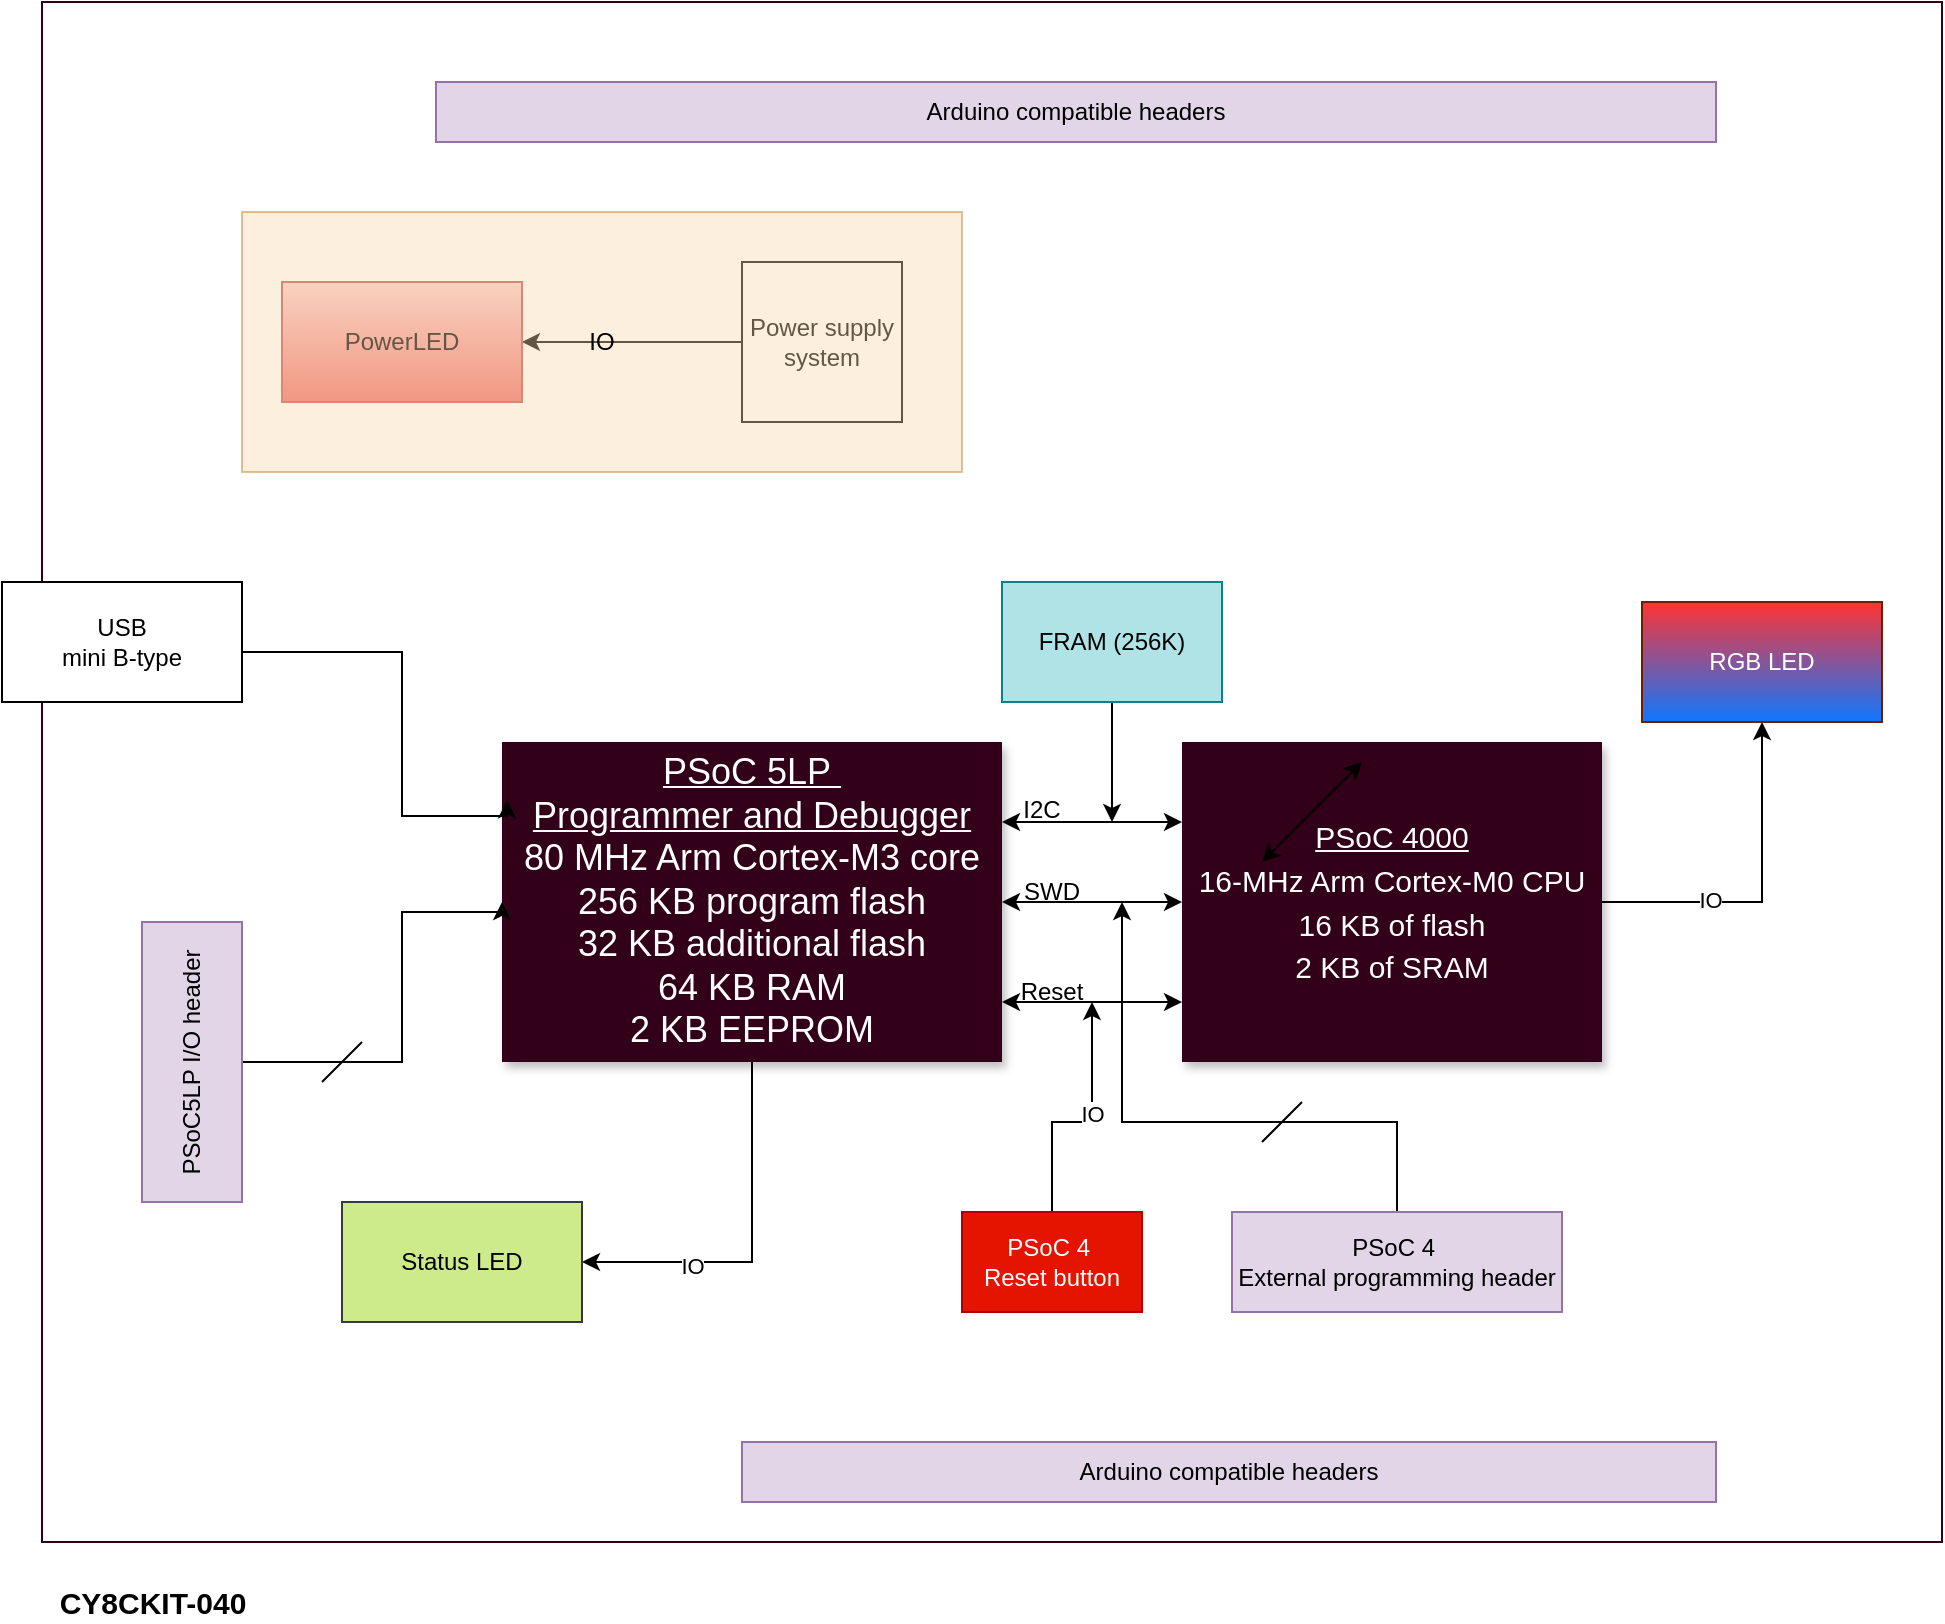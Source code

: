 <mxfile version="17.4.0" type="device"><diagram name="week2_HW_BD" id="yVX0ufdin4nox9WBfCRm"><mxGraphModel dx="1902" dy="1106" grid="1" gridSize="10" guides="1" tooltips="1" connect="1" arrows="1" fold="1" page="1" pageScale="1.5" pageWidth="1169" pageHeight="826" background="none" math="0" shadow="0"><root><mxCell id="bPBNqEUvW-ROEOo-as2--0" style=";html=1;"/><mxCell id="bPBNqEUvW-ROEOo-as2--1" style=";html=1;" parent="bPBNqEUvW-ROEOo-as2--0"/><mxCell id="bPBNqEUvW-ROEOo-as2--20" value="" style="rounded=0;whiteSpace=wrap;html=1;fontSize=14;fontColor=#FFFFFF;strokeColor=#33001A;fillColor=#FFFFFF;" parent="bPBNqEUvW-ROEOo-as2--1" vertex="1"><mxGeometry x="360" y="230" width="950" height="770" as="geometry"/></mxCell><mxCell id="9E1-jaqKHr2hUYHqNhQ0-15" style="edgeStyle=orthogonalEdgeStyle;rounded=0;orthogonalLoop=1;jettySize=auto;html=1;" parent="bPBNqEUvW-ROEOo-as2--1" source="9E1-jaqKHr2hUYHqNhQ0-0" target="9E1-jaqKHr2hUYHqNhQ0-6" edge="1"><mxGeometry relative="1" as="geometry"/></mxCell><mxCell id="L8zj56QMPCxKXli4f4BI-2" value="IO" style="edgeLabel;html=1;align=center;verticalAlign=middle;resizable=0;points=[];" vertex="1" connectable="0" parent="9E1-jaqKHr2hUYHqNhQ0-15"><mxGeometry x="-0.364" y="1" relative="1" as="geometry"><mxPoint as="offset"/></mxGeometry></mxCell><mxCell id="9E1-jaqKHr2hUYHqNhQ0-0" value="&lt;u style=&quot;color: rgb(255 , 255 , 255)&quot;&gt;&lt;span style=&quot;font-size: 15px&quot;&gt;PSoC 4000&lt;/span&gt;&lt;/u&gt;&lt;br style=&quot;color: rgb(255 , 255 , 255)&quot;&gt;&lt;div style=&quot;color: rgb(255 , 255 , 255)&quot;&gt;&lt;span style=&quot;font-size: 15px&quot;&gt;16-MHz Arm Cortex-M0 CPU&lt;/span&gt;&lt;/div&gt;&lt;div style=&quot;color: rgb(255 , 255 , 255)&quot;&gt;&lt;span style=&quot;font-size: 15px&quot;&gt;16 KB of flash&lt;/span&gt;&lt;/div&gt;&lt;div style=&quot;color: rgb(255 , 255 , 255)&quot;&gt;&lt;span style=&quot;font-size: 15px&quot;&gt;2 KB of SRAM&lt;/span&gt;&lt;/div&gt;" style="whiteSpace=wrap;html=1;shadow=1;fontSize=18;fillColor=#33001A;strokeColor=none;" parent="bPBNqEUvW-ROEOo-as2--1" vertex="1"><mxGeometry x="930" y="600" width="210" height="160" as="geometry"/></mxCell><mxCell id="9E1-jaqKHr2hUYHqNhQ0-20" style="edgeStyle=orthogonalEdgeStyle;rounded=0;orthogonalLoop=1;jettySize=auto;html=1;entryX=1;entryY=0.5;entryDx=0;entryDy=0;exitX=0.5;exitY=1;exitDx=0;exitDy=0;" parent="bPBNqEUvW-ROEOo-as2--1" source="9E1-jaqKHr2hUYHqNhQ0-1" target="9E1-jaqKHr2hUYHqNhQ0-16" edge="1"><mxGeometry relative="1" as="geometry"/></mxCell><mxCell id="L8zj56QMPCxKXli4f4BI-0" value="IO" style="edgeLabel;html=1;align=center;verticalAlign=middle;resizable=0;points=[];" vertex="1" connectable="0" parent="9E1-jaqKHr2hUYHqNhQ0-20"><mxGeometry x="0.405" y="2" relative="1" as="geometry"><mxPoint as="offset"/></mxGeometry></mxCell><mxCell id="9E1-jaqKHr2hUYHqNhQ0-1" value="&lt;font color=&quot;#ffffff&quot;&gt;&lt;u&gt;PSoC 5LP&amp;nbsp;&lt;br&gt;Programmer and Debugger&lt;/u&gt;&lt;br&gt;&lt;div&gt;80 MHz Arm Cortex-M3 core&lt;/div&gt;&lt;div&gt;256 KB program flash&lt;/div&gt;&lt;div&gt;32 KB additional flash&lt;/div&gt;&lt;div&gt;64 KB RAM&lt;/div&gt;&lt;div&gt;2 KB EEPROM&lt;/div&gt;&lt;/font&gt;" style="whiteSpace=wrap;html=1;shadow=1;fontSize=18;fillColor=#33001A;strokeColor=none;" parent="bPBNqEUvW-ROEOo-as2--1" vertex="1"><mxGeometry x="590" y="600" width="250" height="160" as="geometry"/></mxCell><mxCell id="9E1-jaqKHr2hUYHqNhQ0-2" value="" style="endArrow=classic;startArrow=classic;html=1;rounded=0;" parent="bPBNqEUvW-ROEOo-as2--1" edge="1"><mxGeometry width="50" height="50" relative="1" as="geometry"><mxPoint x="970" y="660" as="sourcePoint"/><mxPoint x="1020" y="610" as="targetPoint"/></mxGeometry></mxCell><mxCell id="9E1-jaqKHr2hUYHqNhQ0-5" value="" style="endArrow=classic;startArrow=classic;html=1;rounded=0;exitX=1;exitY=0.5;exitDx=0;exitDy=0;entryX=0;entryY=0.5;entryDx=0;entryDy=0;" parent="bPBNqEUvW-ROEOo-as2--1" source="9E1-jaqKHr2hUYHqNhQ0-1" target="9E1-jaqKHr2hUYHqNhQ0-0" edge="1"><mxGeometry width="50" height="50" relative="1" as="geometry"><mxPoint x="970" y="660" as="sourcePoint"/><mxPoint x="1020" y="610" as="targetPoint"/></mxGeometry></mxCell><mxCell id="9E1-jaqKHr2hUYHqNhQ0-6" value="RGB LED" style="rounded=0;whiteSpace=wrap;html=1;fillColor=#FF3333;strokeColor=#6D1F00;fontColor=#ffffff;gradientColor=#0F77FF;" parent="bPBNqEUvW-ROEOo-as2--1" vertex="1"><mxGeometry x="1160" y="530" width="120" height="60" as="geometry"/></mxCell><mxCell id="9E1-jaqKHr2hUYHqNhQ0-12" style="edgeStyle=orthogonalEdgeStyle;rounded=0;orthogonalLoop=1;jettySize=auto;html=1;" parent="bPBNqEUvW-ROEOo-as2--1" source="9E1-jaqKHr2hUYHqNhQ0-7" edge="1"><mxGeometry relative="1" as="geometry"><mxPoint x="885" y="730" as="targetPoint"/><Array as="points"><mxPoint x="865" y="790"/><mxPoint x="885" y="790"/></Array></mxGeometry></mxCell><mxCell id="L8zj56QMPCxKXli4f4BI-1" value="IO" style="edgeLabel;html=1;align=center;verticalAlign=middle;resizable=0;points=[];" vertex="1" connectable="0" parent="9E1-jaqKHr2hUYHqNhQ0-12"><mxGeometry x="0.104" relative="1" as="geometry"><mxPoint as="offset"/></mxGeometry></mxCell><mxCell id="9E1-jaqKHr2hUYHqNhQ0-7" value="PSoC 4&amp;nbsp;&lt;br&gt;Reset button" style="rounded=0;whiteSpace=wrap;html=1;fillColor=#e51400;fontColor=#ffffff;strokeColor=#B20000;" parent="bPBNqEUvW-ROEOo-as2--1" vertex="1"><mxGeometry x="820" y="835" width="90" height="50" as="geometry"/></mxCell><mxCell id="9E1-jaqKHr2hUYHqNhQ0-14" style="edgeStyle=orthogonalEdgeStyle;rounded=0;orthogonalLoop=1;jettySize=auto;html=1;exitX=1;exitY=0.5;exitDx=0;exitDy=0;entryX=0.01;entryY=0.182;entryDx=0;entryDy=0;entryPerimeter=0;" parent="bPBNqEUvW-ROEOo-as2--1" source="9E1-jaqKHr2hUYHqNhQ0-8" target="9E1-jaqKHr2hUYHqNhQ0-1" edge="1"><mxGeometry relative="1" as="geometry"><Array as="points"><mxPoint x="540" y="555"/><mxPoint x="540" y="637"/></Array></mxGeometry></mxCell><mxCell id="9E1-jaqKHr2hUYHqNhQ0-8" value="USB&lt;br&gt;mini B-type" style="rounded=0;whiteSpace=wrap;html=1;" parent="bPBNqEUvW-ROEOo-as2--1" vertex="1"><mxGeometry x="340" y="520" width="120" height="60" as="geometry"/></mxCell><mxCell id="9E1-jaqKHr2hUYHqNhQ0-9" value="" style="endArrow=classic;startArrow=classic;html=1;rounded=0;exitX=1;exitY=0.5;exitDx=0;exitDy=0;entryX=0;entryY=0.5;entryDx=0;entryDy=0;" parent="bPBNqEUvW-ROEOo-as2--1" edge="1"><mxGeometry width="50" height="50" relative="1" as="geometry"><mxPoint x="840" y="730" as="sourcePoint"/><mxPoint x="930" y="730" as="targetPoint"/></mxGeometry></mxCell><mxCell id="9E1-jaqKHr2hUYHqNhQ0-13" style="edgeStyle=orthogonalEdgeStyle;rounded=0;orthogonalLoop=1;jettySize=auto;html=1;exitX=0.5;exitY=1;exitDx=0;exitDy=0;" parent="bPBNqEUvW-ROEOo-as2--1" source="9E1-jaqKHr2hUYHqNhQ0-10" edge="1"><mxGeometry relative="1" as="geometry"><mxPoint x="895" y="640" as="targetPoint"/></mxGeometry></mxCell><mxCell id="9E1-jaqKHr2hUYHqNhQ0-10" value="FRAM (256K)" style="rounded=0;whiteSpace=wrap;html=1;fillColor=#b0e3e6;strokeColor=#0e8088;" parent="bPBNqEUvW-ROEOo-as2--1" vertex="1"><mxGeometry x="840" y="520" width="110" height="60" as="geometry"/></mxCell><mxCell id="9E1-jaqKHr2hUYHqNhQ0-11" value="" style="endArrow=classic;startArrow=classic;html=1;rounded=0;exitX=1;exitY=0.5;exitDx=0;exitDy=0;entryX=0;entryY=0.5;entryDx=0;entryDy=0;" parent="bPBNqEUvW-ROEOo-as2--1" edge="1"><mxGeometry width="50" height="50" relative="1" as="geometry"><mxPoint x="840" y="640" as="sourcePoint"/><mxPoint x="930" y="640" as="targetPoint"/></mxGeometry></mxCell><mxCell id="9E1-jaqKHr2hUYHqNhQ0-16" value="Status LED" style="rounded=0;whiteSpace=wrap;html=1;fillColor=#cdeb8b;strokeColor=#36393d;" parent="bPBNqEUvW-ROEOo-as2--1" vertex="1"><mxGeometry x="510" y="830" width="120" height="60" as="geometry"/></mxCell><mxCell id="9E1-jaqKHr2hUYHqNhQ0-22" value="Arduino compatible headers" style="rounded=0;whiteSpace=wrap;html=1;fillColor=#e1d5e7;strokeColor=#9673a6;" parent="bPBNqEUvW-ROEOo-as2--1" vertex="1"><mxGeometry x="557" y="270" width="640" height="30" as="geometry"/></mxCell><mxCell id="9E1-jaqKHr2hUYHqNhQ0-23" value="Arduino compatible headers" style="rounded=0;whiteSpace=wrap;html=1;fillColor=#e1d5e7;strokeColor=#9673a6;" parent="bPBNqEUvW-ROEOo-as2--1" vertex="1"><mxGeometry x="710" y="950" width="487" height="30" as="geometry"/></mxCell><mxCell id="9E1-jaqKHr2hUYHqNhQ0-26" style="edgeStyle=orthogonalEdgeStyle;rounded=0;orthogonalLoop=1;jettySize=auto;html=1;entryX=0;entryY=0.5;entryDx=0;entryDy=0;" parent="bPBNqEUvW-ROEOo-as2--1" source="9E1-jaqKHr2hUYHqNhQ0-24" target="9E1-jaqKHr2hUYHqNhQ0-1" edge="1"><mxGeometry relative="1" as="geometry"><Array as="points"><mxPoint x="540" y="760"/><mxPoint x="540" y="685"/></Array></mxGeometry></mxCell><mxCell id="9E1-jaqKHr2hUYHqNhQ0-24" value="PSoC5LP I/O header" style="rounded=0;whiteSpace=wrap;html=1;horizontal=0;fillColor=#e1d5e7;strokeColor=#9673a6;" parent="bPBNqEUvW-ROEOo-as2--1" vertex="1"><mxGeometry x="410" y="690" width="50" height="140" as="geometry"/></mxCell><mxCell id="9E1-jaqKHr2hUYHqNhQ0-29" style="edgeStyle=orthogonalEdgeStyle;rounded=0;orthogonalLoop=1;jettySize=auto;html=1;exitX=0.5;exitY=0;exitDx=0;exitDy=0;" parent="bPBNqEUvW-ROEOo-as2--1" source="9E1-jaqKHr2hUYHqNhQ0-27" edge="1"><mxGeometry relative="1" as="geometry"><mxPoint x="900" y="680" as="targetPoint"/><Array as="points"><mxPoint x="1038" y="790"/><mxPoint x="900" y="790"/><mxPoint x="900" y="683"/></Array></mxGeometry></mxCell><mxCell id="9E1-jaqKHr2hUYHqNhQ0-27" value="PSoC 4&amp;nbsp;&lt;br&gt;External programming header" style="rounded=0;whiteSpace=wrap;html=1;fillColor=#e1d5e7;strokeColor=#9673a6;" parent="bPBNqEUvW-ROEOo-as2--1" vertex="1"><mxGeometry x="955" y="835" width="165" height="50" as="geometry"/></mxCell><mxCell id="9E1-jaqKHr2hUYHqNhQ0-33" style="edgeStyle=orthogonalEdgeStyle;rounded=0;orthogonalLoop=1;jettySize=auto;html=1;entryX=1;entryY=0.5;entryDx=0;entryDy=0;" parent="bPBNqEUvW-ROEOo-as2--1" source="9E1-jaqKHr2hUYHqNhQ0-30" target="9E1-jaqKHr2hUYHqNhQ0-31" edge="1"><mxGeometry relative="1" as="geometry"/></mxCell><mxCell id="9E1-jaqKHr2hUYHqNhQ0-30" value="Power supply system" style="whiteSpace=wrap;html=1;aspect=fixed;" parent="bPBNqEUvW-ROEOo-as2--1" vertex="1"><mxGeometry x="710" y="360" width="80" height="80" as="geometry"/></mxCell><mxCell id="9E1-jaqKHr2hUYHqNhQ0-31" value="PowerLED" style="rounded=0;whiteSpace=wrap;html=1;fillColor=#f8cecc;strokeColor=#b85450;gradientColor=#ea6b66;" parent="bPBNqEUvW-ROEOo-as2--1" vertex="1"><mxGeometry x="480" y="370" width="120" height="60" as="geometry"/></mxCell><mxCell id="9E1-jaqKHr2hUYHqNhQ0-35" value="IO" style="rounded=0;whiteSpace=wrap;html=1;fillColor=#fad7ac;strokeColor=#b46504;gradientColor=none;opacity=40;" parent="bPBNqEUvW-ROEOo-as2--1" vertex="1"><mxGeometry x="460" y="335" width="360" height="130" as="geometry"/></mxCell><mxCell id="9E1-jaqKHr2hUYHqNhQ0-37" value="CY8CKIT-040" style="text;html=1;align=center;verticalAlign=middle;resizable=0;points=[];autosize=1;strokeColor=none;fillColor=none;fontSize=15;fontStyle=1" parent="bPBNqEUvW-ROEOo-as2--1" vertex="1"><mxGeometry x="360" y="1020" width="110" height="20" as="geometry"/></mxCell><mxCell id="Z9cTXy0f4QTF3HtcefyR-0" value="I2C" style="text;html=1;strokeColor=none;fillColor=none;align=center;verticalAlign=middle;whiteSpace=wrap;rounded=0;" parent="bPBNqEUvW-ROEOo-as2--1" vertex="1"><mxGeometry x="830" y="619" width="60" height="30" as="geometry"/></mxCell><mxCell id="Z9cTXy0f4QTF3HtcefyR-1" value="SWD&lt;span style=&quot;color: rgba(0 , 0 , 0 , 0) ; font-family: monospace ; font-size: 0px&quot;&gt;el%3E%3Croot%3E%3CmxCell%20id%3D%220%22%2F%3E%3CmxCell%20id%3D%221%22%20parent%3D%220%22%2F%3E%3CmxCell%20id%3D%222%22%20value%3D%22I2C%22%20style%3D%22text%3Bhtml%3D1%3BstrokeColor%3Dnone%3BfillColor%3Dnone%3Balign%3Dcenter%3BverticalAlign%3Dmiddle%3BwhiteSpace%3Dwrap%3Brounded%3D0%3B%22%20vertex%3D%221%22%20parent%3D%221%22%3E%3CmxGeometry%20x%3D%22830%22%20y%3D%22619%22%20width%3D%2260%22%20height%3D%2230%22%20as%3D%22geometry%22%2F%3E%3C%2FmxCell%3E%3C%2Froot%3E%3C%2FmxGraphModel%3E&lt;/span&gt;" style="text;html=1;strokeColor=none;fillColor=none;align=center;verticalAlign=middle;whiteSpace=wrap;rounded=0;" parent="bPBNqEUvW-ROEOo-as2--1" vertex="1"><mxGeometry x="835" y="660" width="60" height="30" as="geometry"/></mxCell><mxCell id="Z9cTXy0f4QTF3HtcefyR-2" value="Reset" style="text;html=1;strokeColor=none;fillColor=none;align=center;verticalAlign=middle;whiteSpace=wrap;rounded=0;" parent="bPBNqEUvW-ROEOo-as2--1" vertex="1"><mxGeometry x="835" y="710" width="60" height="30" as="geometry"/></mxCell><mxCell id="L8zj56QMPCxKXli4f4BI-4" value="" style="endArrow=none;html=1;rounded=0;" edge="1" parent="bPBNqEUvW-ROEOo-as2--1"><mxGeometry width="50" height="50" relative="1" as="geometry"><mxPoint x="970" y="800" as="sourcePoint"/><mxPoint x="990" y="780" as="targetPoint"/></mxGeometry></mxCell><mxCell id="L8zj56QMPCxKXli4f4BI-5" value="" style="endArrow=none;html=1;rounded=0;" edge="1" parent="bPBNqEUvW-ROEOo-as2--1"><mxGeometry width="50" height="50" relative="1" as="geometry"><mxPoint x="500" y="770" as="sourcePoint"/><mxPoint x="520" y="750" as="targetPoint"/></mxGeometry></mxCell></root></mxGraphModel></diagram></mxfile>